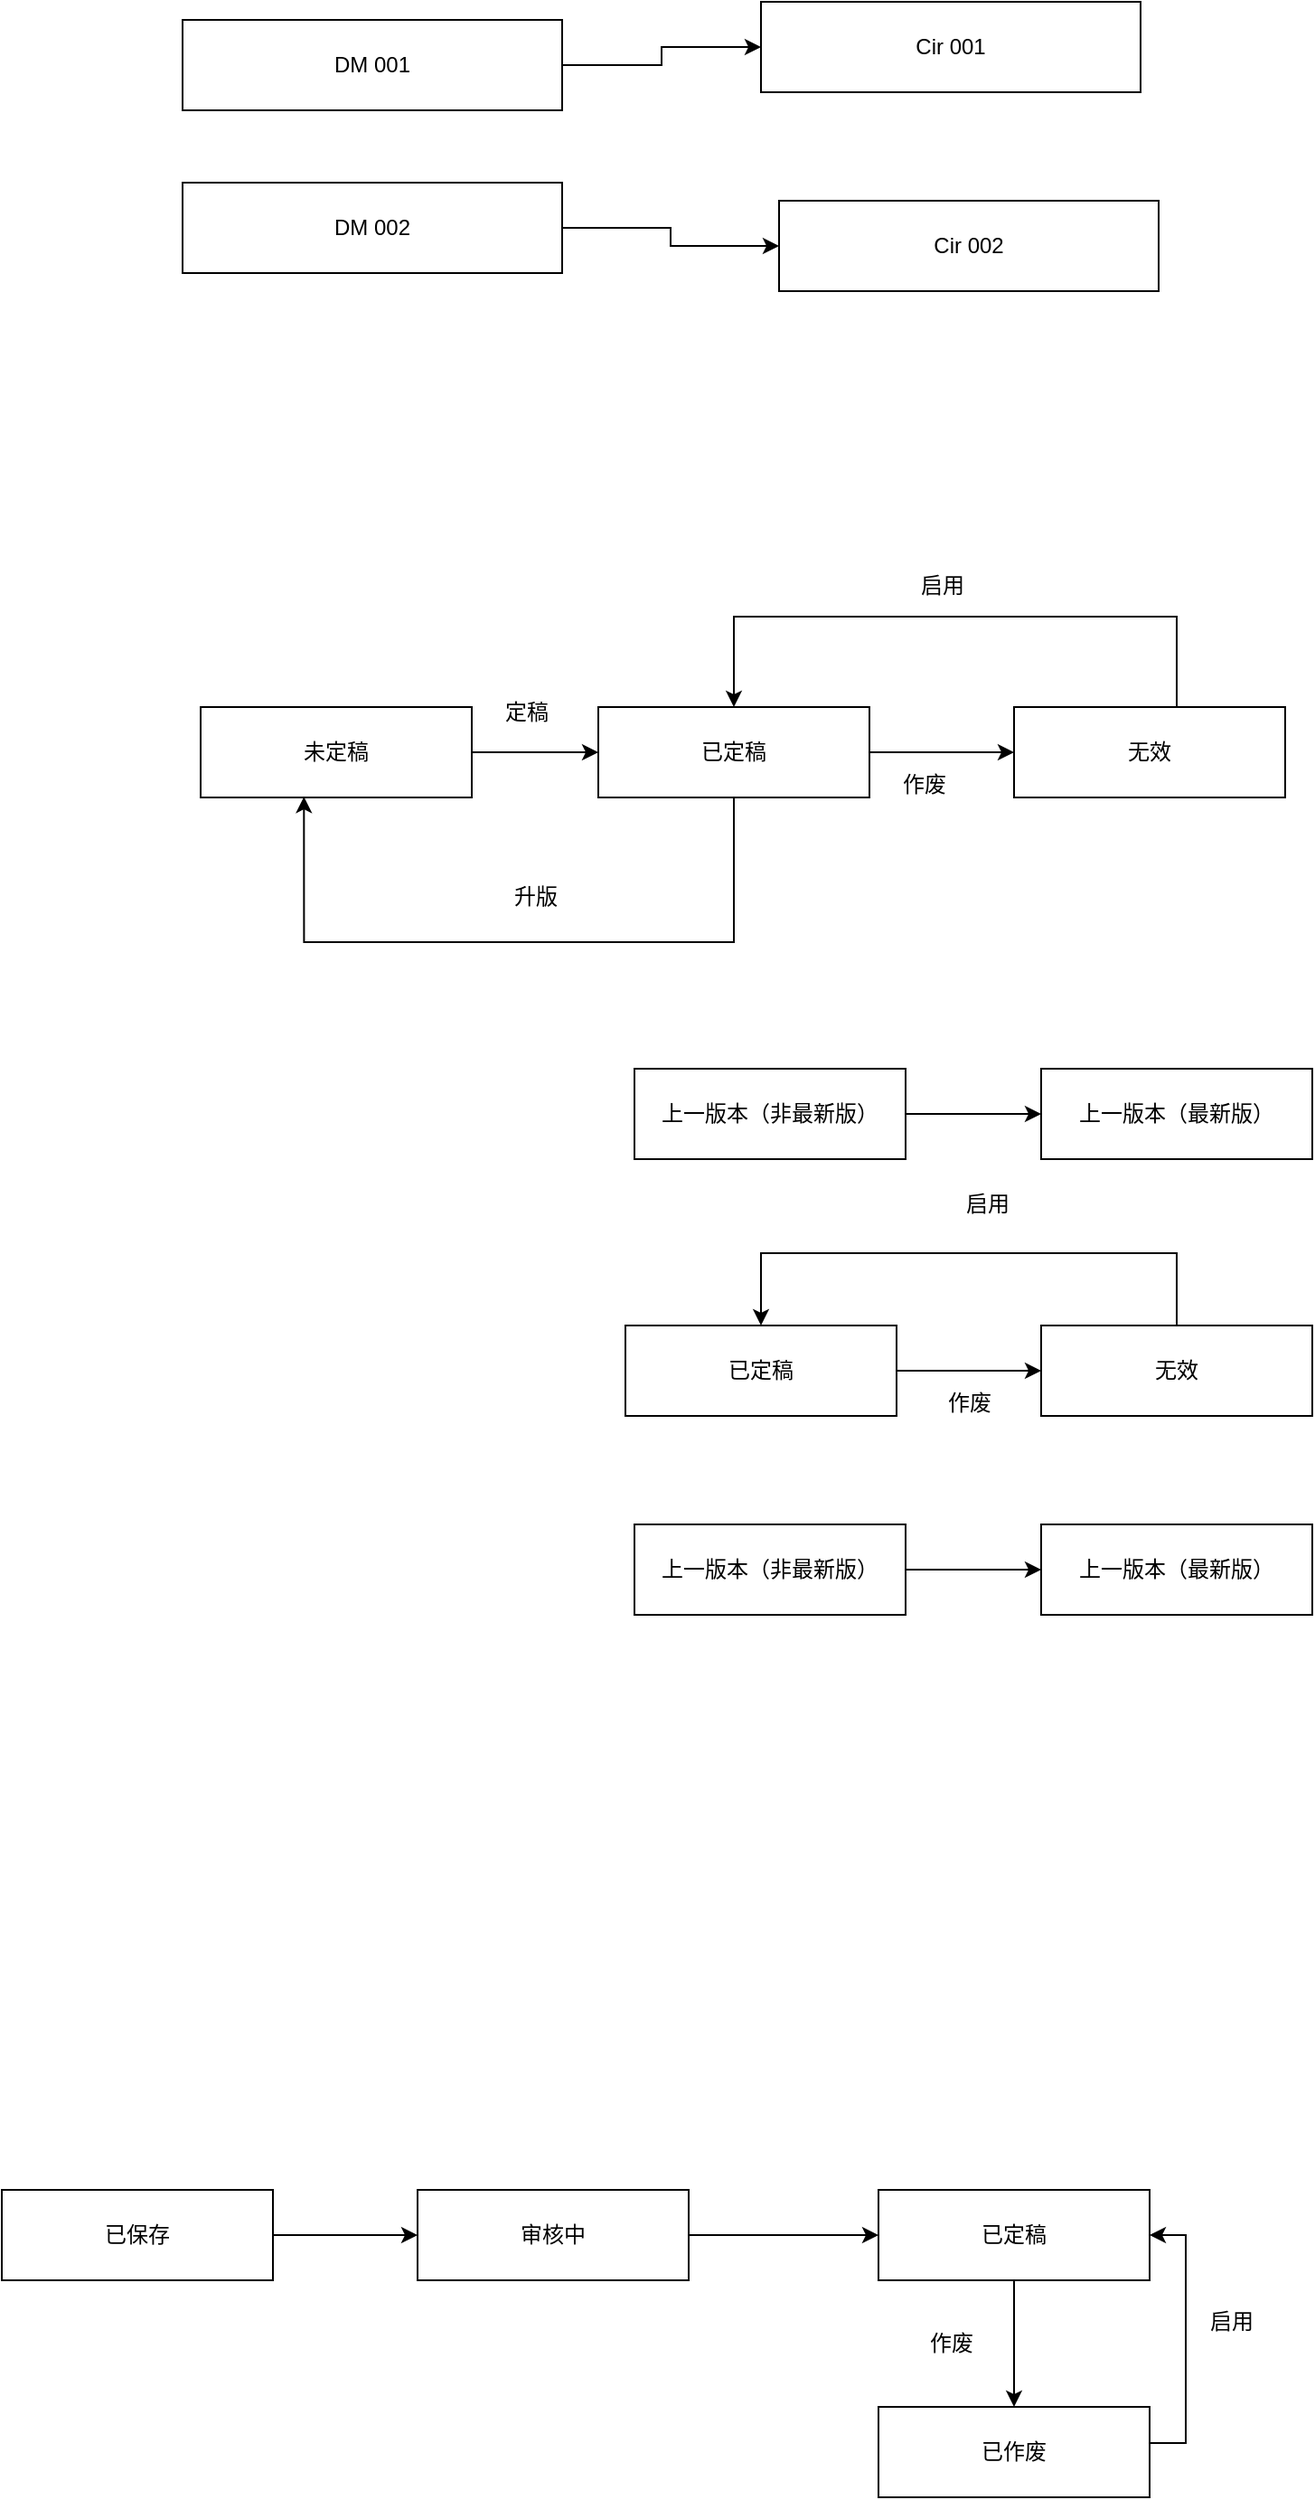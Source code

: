 <mxfile version="28.1.0">
  <diagram name="第 1 页" id="2kTXe6WtXxTHrCK6W9D9">
    <mxGraphModel dx="1042" dy="527" grid="1" gridSize="10" guides="1" tooltips="1" connect="1" arrows="1" fold="1" page="1" pageScale="1" pageWidth="827" pageHeight="1169" math="0" shadow="0">
      <root>
        <mxCell id="0" />
        <mxCell id="1" parent="0" />
        <mxCell id="geReMuQLmWx2-0_fnQ3M-31" style="edgeStyle=orthogonalEdgeStyle;rounded=0;orthogonalLoop=1;jettySize=auto;html=1;" edge="1" parent="1" source="geReMuQLmWx2-0_fnQ3M-1" target="geReMuQLmWx2-0_fnQ3M-30">
          <mxGeometry relative="1" as="geometry" />
        </mxCell>
        <mxCell id="geReMuQLmWx2-0_fnQ3M-1" value="DM 001" style="rounded=0;whiteSpace=wrap;html=1;" vertex="1" parent="1">
          <mxGeometry x="130" y="90" width="210" height="50" as="geometry" />
        </mxCell>
        <mxCell id="geReMuQLmWx2-0_fnQ3M-6" style="edgeStyle=orthogonalEdgeStyle;rounded=0;orthogonalLoop=1;jettySize=auto;html=1;entryX=0;entryY=0.5;entryDx=0;entryDy=0;" edge="1" parent="1" source="geReMuQLmWx2-0_fnQ3M-2" target="geReMuQLmWx2-0_fnQ3M-4">
          <mxGeometry relative="1" as="geometry" />
        </mxCell>
        <mxCell id="geReMuQLmWx2-0_fnQ3M-2" value="DM 002" style="rounded=0;whiteSpace=wrap;html=1;" vertex="1" parent="1">
          <mxGeometry x="130" y="180" width="210" height="50" as="geometry" />
        </mxCell>
        <mxCell id="geReMuQLmWx2-0_fnQ3M-4" value="Cir 002" style="rounded=0;whiteSpace=wrap;html=1;" vertex="1" parent="1">
          <mxGeometry x="460" y="190" width="210" height="50" as="geometry" />
        </mxCell>
        <mxCell id="geReMuQLmWx2-0_fnQ3M-10" style="edgeStyle=orthogonalEdgeStyle;rounded=0;orthogonalLoop=1;jettySize=auto;html=1;entryX=0;entryY=0.5;entryDx=0;entryDy=0;" edge="1" parent="1" source="geReMuQLmWx2-0_fnQ3M-7" target="geReMuQLmWx2-0_fnQ3M-8">
          <mxGeometry relative="1" as="geometry" />
        </mxCell>
        <mxCell id="geReMuQLmWx2-0_fnQ3M-7" value="未定稿" style="rounded=0;whiteSpace=wrap;html=1;" vertex="1" parent="1">
          <mxGeometry x="140" y="470" width="150" height="50" as="geometry" />
        </mxCell>
        <mxCell id="geReMuQLmWx2-0_fnQ3M-11" style="edgeStyle=orthogonalEdgeStyle;rounded=0;orthogonalLoop=1;jettySize=auto;html=1;entryX=0;entryY=0.5;entryDx=0;entryDy=0;" edge="1" parent="1" source="geReMuQLmWx2-0_fnQ3M-8" target="geReMuQLmWx2-0_fnQ3M-9">
          <mxGeometry relative="1" as="geometry" />
        </mxCell>
        <mxCell id="geReMuQLmWx2-0_fnQ3M-16" style="edgeStyle=orthogonalEdgeStyle;rounded=0;orthogonalLoop=1;jettySize=auto;html=1;entryX=0.381;entryY=0.992;entryDx=0;entryDy=0;entryPerimeter=0;" edge="1" parent="1" source="geReMuQLmWx2-0_fnQ3M-8" target="geReMuQLmWx2-0_fnQ3M-7">
          <mxGeometry relative="1" as="geometry">
            <mxPoint x="460" y="620" as="targetPoint" />
            <Array as="points">
              <mxPoint x="435" y="600" />
              <mxPoint x="197" y="600" />
            </Array>
          </mxGeometry>
        </mxCell>
        <mxCell id="geReMuQLmWx2-0_fnQ3M-8" value="已定稿" style="rounded=0;whiteSpace=wrap;html=1;" vertex="1" parent="1">
          <mxGeometry x="360" y="470" width="150" height="50" as="geometry" />
        </mxCell>
        <mxCell id="geReMuQLmWx2-0_fnQ3M-12" style="edgeStyle=orthogonalEdgeStyle;rounded=0;orthogonalLoop=1;jettySize=auto;html=1;entryX=0.5;entryY=0;entryDx=0;entryDy=0;" edge="1" parent="1" source="geReMuQLmWx2-0_fnQ3M-9" target="geReMuQLmWx2-0_fnQ3M-8">
          <mxGeometry relative="1" as="geometry">
            <Array as="points">
              <mxPoint x="680" y="420" />
              <mxPoint x="435" y="420" />
            </Array>
          </mxGeometry>
        </mxCell>
        <mxCell id="geReMuQLmWx2-0_fnQ3M-9" value="无效" style="rounded=0;whiteSpace=wrap;html=1;" vertex="1" parent="1">
          <mxGeometry x="590" y="470" width="150" height="50" as="geometry" />
        </mxCell>
        <mxCell id="geReMuQLmWx2-0_fnQ3M-13" value="作废" style="text;html=1;align=center;verticalAlign=middle;resizable=0;points=[];autosize=1;strokeColor=none;fillColor=none;" vertex="1" parent="1">
          <mxGeometry x="515" y="498" width="50" height="30" as="geometry" />
        </mxCell>
        <mxCell id="geReMuQLmWx2-0_fnQ3M-14" value="启用" style="text;html=1;align=center;verticalAlign=middle;resizable=0;points=[];autosize=1;strokeColor=none;fillColor=none;" vertex="1" parent="1">
          <mxGeometry x="525" y="388" width="50" height="30" as="geometry" />
        </mxCell>
        <mxCell id="geReMuQLmWx2-0_fnQ3M-15" value="定稿" style="text;html=1;align=center;verticalAlign=middle;resizable=0;points=[];autosize=1;strokeColor=none;fillColor=none;" vertex="1" parent="1">
          <mxGeometry x="295" y="458" width="50" height="30" as="geometry" />
        </mxCell>
        <mxCell id="geReMuQLmWx2-0_fnQ3M-17" value="升版" style="text;html=1;align=center;verticalAlign=middle;resizable=0;points=[];autosize=1;strokeColor=none;fillColor=none;" vertex="1" parent="1">
          <mxGeometry x="300" y="560" width="50" height="30" as="geometry" />
        </mxCell>
        <mxCell id="geReMuQLmWx2-0_fnQ3M-20" style="edgeStyle=orthogonalEdgeStyle;rounded=0;orthogonalLoop=1;jettySize=auto;html=1;" edge="1" parent="1" source="geReMuQLmWx2-0_fnQ3M-18" target="geReMuQLmWx2-0_fnQ3M-19">
          <mxGeometry relative="1" as="geometry" />
        </mxCell>
        <mxCell id="geReMuQLmWx2-0_fnQ3M-18" value="已定稿" style="rounded=0;whiteSpace=wrap;html=1;" vertex="1" parent="1">
          <mxGeometry x="375" y="812" width="150" height="50" as="geometry" />
        </mxCell>
        <mxCell id="geReMuQLmWx2-0_fnQ3M-21" style="edgeStyle=orthogonalEdgeStyle;rounded=0;orthogonalLoop=1;jettySize=auto;html=1;entryX=0.5;entryY=0;entryDx=0;entryDy=0;" edge="1" parent="1" source="geReMuQLmWx2-0_fnQ3M-19" target="geReMuQLmWx2-0_fnQ3M-18">
          <mxGeometry relative="1" as="geometry">
            <Array as="points">
              <mxPoint x="680" y="772" />
              <mxPoint x="450" y="772" />
            </Array>
          </mxGeometry>
        </mxCell>
        <mxCell id="geReMuQLmWx2-0_fnQ3M-19" value="无效" style="rounded=0;whiteSpace=wrap;html=1;" vertex="1" parent="1">
          <mxGeometry x="605" y="812" width="150" height="50" as="geometry" />
        </mxCell>
        <mxCell id="geReMuQLmWx2-0_fnQ3M-22" value="作废" style="text;html=1;align=center;verticalAlign=middle;resizable=0;points=[];autosize=1;strokeColor=none;fillColor=none;" vertex="1" parent="1">
          <mxGeometry x="540" y="840" width="50" height="30" as="geometry" />
        </mxCell>
        <mxCell id="geReMuQLmWx2-0_fnQ3M-23" value="启用" style="text;html=1;align=center;verticalAlign=middle;resizable=0;points=[];autosize=1;strokeColor=none;fillColor=none;" vertex="1" parent="1">
          <mxGeometry x="550" y="730" width="50" height="30" as="geometry" />
        </mxCell>
        <mxCell id="geReMuQLmWx2-0_fnQ3M-26" style="edgeStyle=orthogonalEdgeStyle;rounded=0;orthogonalLoop=1;jettySize=auto;html=1;" edge="1" parent="1" source="geReMuQLmWx2-0_fnQ3M-24" target="geReMuQLmWx2-0_fnQ3M-25">
          <mxGeometry relative="1" as="geometry" />
        </mxCell>
        <mxCell id="geReMuQLmWx2-0_fnQ3M-24" value="上一版本（非最新版）" style="rounded=0;whiteSpace=wrap;html=1;" vertex="1" parent="1">
          <mxGeometry x="380" y="922" width="150" height="50" as="geometry" />
        </mxCell>
        <mxCell id="geReMuQLmWx2-0_fnQ3M-25" value="上一版本（最新版）" style="rounded=0;whiteSpace=wrap;html=1;" vertex="1" parent="1">
          <mxGeometry x="605" y="922" width="150" height="50" as="geometry" />
        </mxCell>
        <mxCell id="geReMuQLmWx2-0_fnQ3M-27" style="edgeStyle=orthogonalEdgeStyle;rounded=0;orthogonalLoop=1;jettySize=auto;html=1;" edge="1" parent="1" source="geReMuQLmWx2-0_fnQ3M-28" target="geReMuQLmWx2-0_fnQ3M-29">
          <mxGeometry relative="1" as="geometry" />
        </mxCell>
        <mxCell id="geReMuQLmWx2-0_fnQ3M-28" value="上一版本（非最新版）" style="rounded=0;whiteSpace=wrap;html=1;" vertex="1" parent="1">
          <mxGeometry x="380" y="670" width="150" height="50" as="geometry" />
        </mxCell>
        <mxCell id="geReMuQLmWx2-0_fnQ3M-29" value="上一版本（最新版）" style="rounded=0;whiteSpace=wrap;html=1;" vertex="1" parent="1">
          <mxGeometry x="605" y="670" width="150" height="50" as="geometry" />
        </mxCell>
        <mxCell id="geReMuQLmWx2-0_fnQ3M-30" value="Cir 001" style="rounded=0;whiteSpace=wrap;html=1;" vertex="1" parent="1">
          <mxGeometry x="450" y="80" width="210" height="50" as="geometry" />
        </mxCell>
        <mxCell id="geReMuQLmWx2-0_fnQ3M-34" value="" style="edgeStyle=orthogonalEdgeStyle;rounded=0;orthogonalLoop=1;jettySize=auto;html=1;" edge="1" parent="1" source="geReMuQLmWx2-0_fnQ3M-32" target="geReMuQLmWx2-0_fnQ3M-33">
          <mxGeometry relative="1" as="geometry" />
        </mxCell>
        <mxCell id="geReMuQLmWx2-0_fnQ3M-32" value="已保存" style="rounded=0;whiteSpace=wrap;html=1;" vertex="1" parent="1">
          <mxGeometry x="30" y="1290" width="150" height="50" as="geometry" />
        </mxCell>
        <mxCell id="geReMuQLmWx2-0_fnQ3M-36" style="edgeStyle=orthogonalEdgeStyle;rounded=0;orthogonalLoop=1;jettySize=auto;html=1;" edge="1" parent="1" source="geReMuQLmWx2-0_fnQ3M-33" target="geReMuQLmWx2-0_fnQ3M-35">
          <mxGeometry relative="1" as="geometry" />
        </mxCell>
        <mxCell id="geReMuQLmWx2-0_fnQ3M-33" value="审核中" style="rounded=0;whiteSpace=wrap;html=1;" vertex="1" parent="1">
          <mxGeometry x="260" y="1290" width="150" height="50" as="geometry" />
        </mxCell>
        <mxCell id="geReMuQLmWx2-0_fnQ3M-38" style="edgeStyle=orthogonalEdgeStyle;rounded=0;orthogonalLoop=1;jettySize=auto;html=1;entryX=0.5;entryY=0;entryDx=0;entryDy=0;" edge="1" parent="1" source="geReMuQLmWx2-0_fnQ3M-35" target="geReMuQLmWx2-0_fnQ3M-37">
          <mxGeometry relative="1" as="geometry" />
        </mxCell>
        <mxCell id="geReMuQLmWx2-0_fnQ3M-35" value="已定稿" style="rounded=0;whiteSpace=wrap;html=1;" vertex="1" parent="1">
          <mxGeometry x="515" y="1290" width="150" height="50" as="geometry" />
        </mxCell>
        <mxCell id="geReMuQLmWx2-0_fnQ3M-41" style="edgeStyle=orthogonalEdgeStyle;rounded=0;orthogonalLoop=1;jettySize=auto;html=1;entryX=1;entryY=0.5;entryDx=0;entryDy=0;" edge="1" parent="1" source="geReMuQLmWx2-0_fnQ3M-37" target="geReMuQLmWx2-0_fnQ3M-35">
          <mxGeometry relative="1" as="geometry">
            <Array as="points">
              <mxPoint x="685" y="1430" />
              <mxPoint x="685" y="1315" />
            </Array>
          </mxGeometry>
        </mxCell>
        <mxCell id="geReMuQLmWx2-0_fnQ3M-37" value="已作废" style="rounded=0;whiteSpace=wrap;html=1;" vertex="1" parent="1">
          <mxGeometry x="515" y="1410" width="150" height="50" as="geometry" />
        </mxCell>
        <mxCell id="geReMuQLmWx2-0_fnQ3M-39" value="作废" style="text;html=1;align=center;verticalAlign=middle;resizable=0;points=[];autosize=1;strokeColor=none;fillColor=none;" vertex="1" parent="1">
          <mxGeometry x="530" y="1360" width="50" height="30" as="geometry" />
        </mxCell>
        <mxCell id="geReMuQLmWx2-0_fnQ3M-42" value="启用" style="text;html=1;align=center;verticalAlign=middle;resizable=0;points=[];autosize=1;strokeColor=none;fillColor=none;" vertex="1" parent="1">
          <mxGeometry x="685" y="1348" width="50" height="30" as="geometry" />
        </mxCell>
      </root>
    </mxGraphModel>
  </diagram>
</mxfile>
